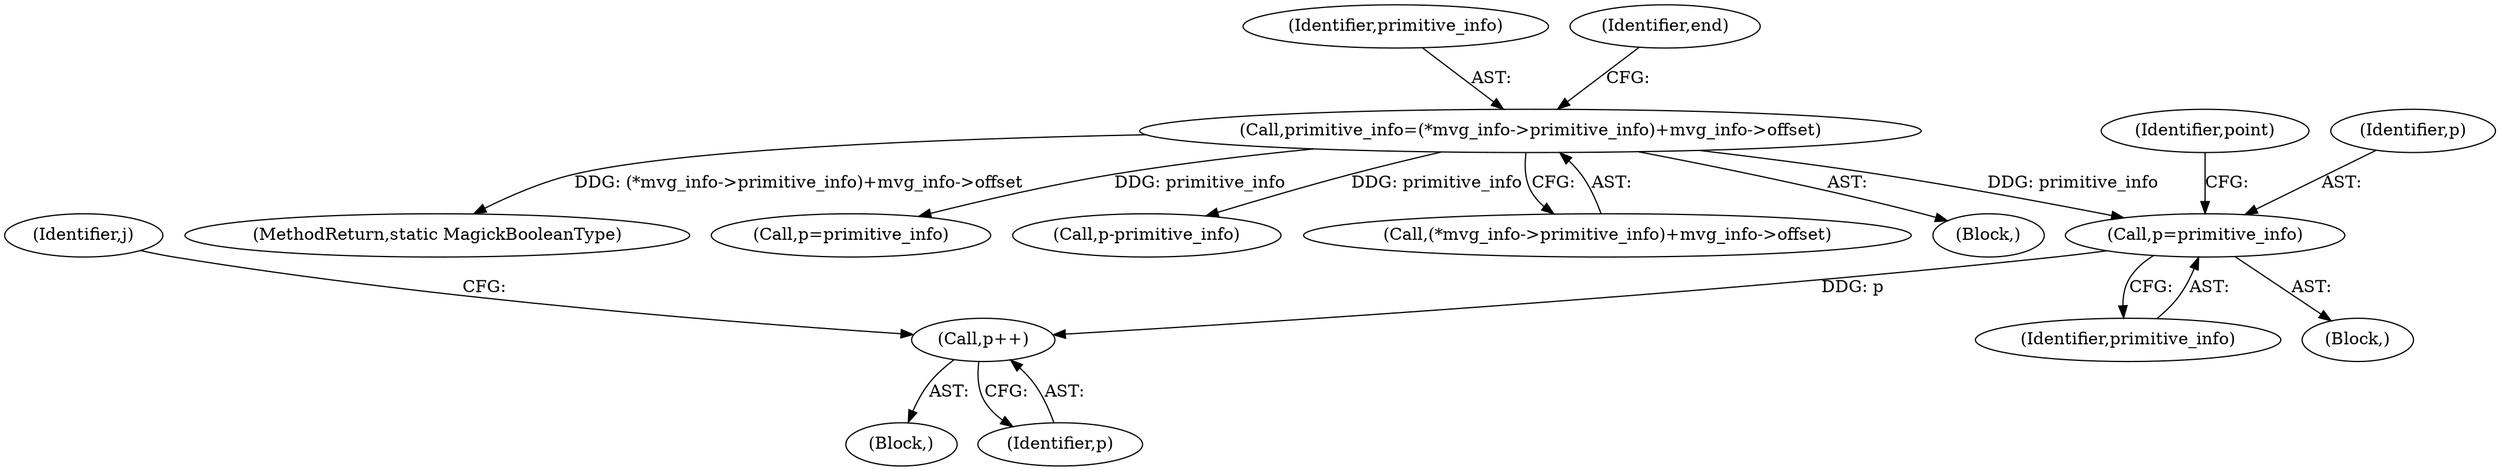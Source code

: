 digraph "0_ImageMagick_ecf7c6b288e11e7e7f75387c5e9e93e423b98397@pointer" {
"1000427" [label="(Call,p=primitive_info)"];
"1000371" [label="(Call,primitive_info=(*mvg_info->primitive_info)+mvg_info->offset)"];
"1000502" [label="(Call,p++)"];
"1000429" [label="(Identifier,primitive_info)"];
"1000634" [label="(MethodReturn,static MagickBooleanType)"];
"1000464" [label="(Block,)"];
"1000503" [label="(Identifier,p)"];
"1000432" [label="(Identifier,point)"];
"1000427" [label="(Call,p=primitive_info)"];
"1000426" [label="(Block,)"];
"1000372" [label="(Identifier,primitive_info)"];
"1000514" [label="(Call,p=primitive_info)"];
"1000589" [label="(Call,p-primitive_info)"];
"1000382" [label="(Identifier,end)"];
"1000502" [label="(Call,p++)"];
"1000373" [label="(Call,(*mvg_info->primitive_info)+mvg_info->offset)"];
"1000463" [label="(Identifier,j)"];
"1000371" [label="(Call,primitive_info=(*mvg_info->primitive_info)+mvg_info->offset)"];
"1000106" [label="(Block,)"];
"1000428" [label="(Identifier,p)"];
"1000427" -> "1000426"  [label="AST: "];
"1000427" -> "1000429"  [label="CFG: "];
"1000428" -> "1000427"  [label="AST: "];
"1000429" -> "1000427"  [label="AST: "];
"1000432" -> "1000427"  [label="CFG: "];
"1000371" -> "1000427"  [label="DDG: primitive_info"];
"1000427" -> "1000502"  [label="DDG: p"];
"1000371" -> "1000106"  [label="AST: "];
"1000371" -> "1000373"  [label="CFG: "];
"1000372" -> "1000371"  [label="AST: "];
"1000373" -> "1000371"  [label="AST: "];
"1000382" -> "1000371"  [label="CFG: "];
"1000371" -> "1000634"  [label="DDG: (*mvg_info->primitive_info)+mvg_info->offset"];
"1000371" -> "1000514"  [label="DDG: primitive_info"];
"1000371" -> "1000589"  [label="DDG: primitive_info"];
"1000502" -> "1000464"  [label="AST: "];
"1000502" -> "1000503"  [label="CFG: "];
"1000503" -> "1000502"  [label="AST: "];
"1000463" -> "1000502"  [label="CFG: "];
}
